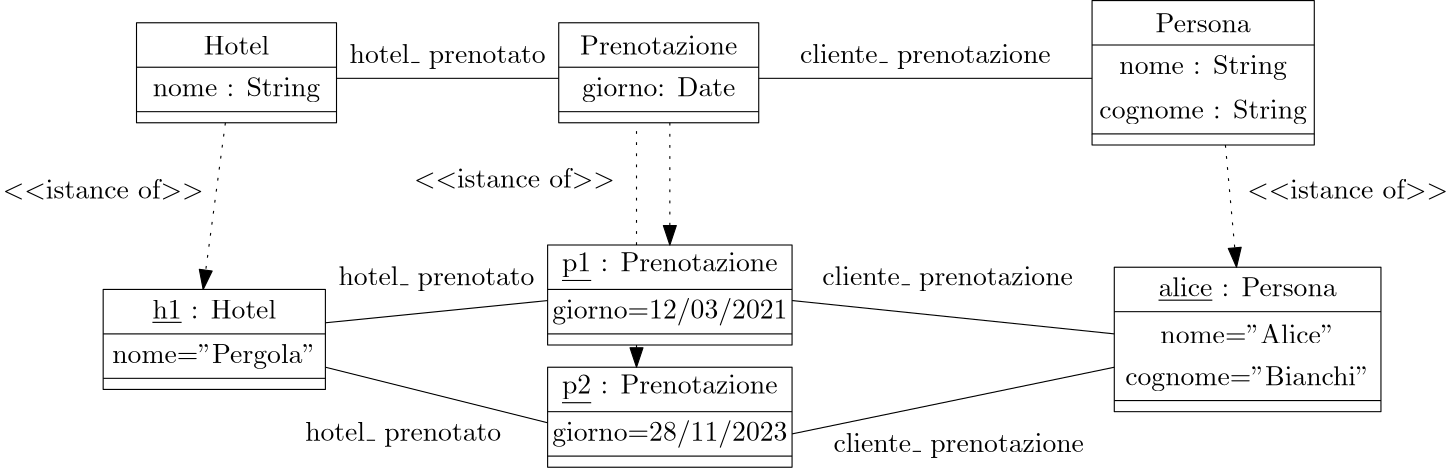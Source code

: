 <?xml version="1.0"?>
<!DOCTYPE ipe SYSTEM "ipe.dtd">
<ipe version="70218" creator="Ipe 7.2.28">
<info created="D:20240302175213" modified="D:20240302180800"/>
<ipestyle name="basic">
<symbol name="arrow/arc(spx)">
<path stroke="sym-stroke" fill="sym-stroke" pen="sym-pen">
0 0 m
-1 0.333 l
-1 -0.333 l
h
</path>
</symbol>
<symbol name="arrow/farc(spx)">
<path stroke="sym-stroke" fill="white" pen="sym-pen">
0 0 m
-1 0.333 l
-1 -0.333 l
h
</path>
</symbol>
<symbol name="arrow/ptarc(spx)">
<path stroke="sym-stroke" fill="sym-stroke" pen="sym-pen">
0 0 m
-1 0.333 l
-0.8 0 l
-1 -0.333 l
h
</path>
</symbol>
<symbol name="arrow/fptarc(spx)">
<path stroke="sym-stroke" fill="white" pen="sym-pen">
0 0 m
-1 0.333 l
-0.8 0 l
-1 -0.333 l
h
</path>
</symbol>
<symbol name="mark/circle(sx)" transformations="translations">
<path fill="sym-stroke">
0.6 0 0 0.6 0 0 e
0.4 0 0 0.4 0 0 e
</path>
</symbol>
<symbol name="mark/disk(sx)" transformations="translations">
<path fill="sym-stroke">
0.6 0 0 0.6 0 0 e
</path>
</symbol>
<symbol name="mark/fdisk(sfx)" transformations="translations">
<group>
<path fill="sym-fill">
0.5 0 0 0.5 0 0 e
</path>
<path fill="sym-stroke" fillrule="eofill">
0.6 0 0 0.6 0 0 e
0.4 0 0 0.4 0 0 e
</path>
</group>
</symbol>
<symbol name="mark/box(sx)" transformations="translations">
<path fill="sym-stroke" fillrule="eofill">
-0.6 -0.6 m
0.6 -0.6 l
0.6 0.6 l
-0.6 0.6 l
h
-0.4 -0.4 m
0.4 -0.4 l
0.4 0.4 l
-0.4 0.4 l
h
</path>
</symbol>
<symbol name="mark/square(sx)" transformations="translations">
<path fill="sym-stroke">
-0.6 -0.6 m
0.6 -0.6 l
0.6 0.6 l
-0.6 0.6 l
h
</path>
</symbol>
<symbol name="mark/fsquare(sfx)" transformations="translations">
<group>
<path fill="sym-fill">
-0.5 -0.5 m
0.5 -0.5 l
0.5 0.5 l
-0.5 0.5 l
h
</path>
<path fill="sym-stroke" fillrule="eofill">
-0.6 -0.6 m
0.6 -0.6 l
0.6 0.6 l
-0.6 0.6 l
h
-0.4 -0.4 m
0.4 -0.4 l
0.4 0.4 l
-0.4 0.4 l
h
</path>
</group>
</symbol>
<symbol name="mark/cross(sx)" transformations="translations">
<group>
<path fill="sym-stroke">
-0.43 -0.57 m
0.57 0.43 l
0.43 0.57 l
-0.57 -0.43 l
h
</path>
<path fill="sym-stroke">
-0.43 0.57 m
0.57 -0.43 l
0.43 -0.57 l
-0.57 0.43 l
h
</path>
</group>
</symbol>
<symbol name="arrow/fnormal(spx)">
<path stroke="sym-stroke" fill="white" pen="sym-pen">
0 0 m
-1 0.333 l
-1 -0.333 l
h
</path>
</symbol>
<symbol name="arrow/pointed(spx)">
<path stroke="sym-stroke" fill="sym-stroke" pen="sym-pen">
0 0 m
-1 0.333 l
-0.8 0 l
-1 -0.333 l
h
</path>
</symbol>
<symbol name="arrow/fpointed(spx)">
<path stroke="sym-stroke" fill="white" pen="sym-pen">
0 0 m
-1 0.333 l
-0.8 0 l
-1 -0.333 l
h
</path>
</symbol>
<symbol name="arrow/linear(spx)">
<path stroke="sym-stroke" pen="sym-pen">
-1 0.333 m
0 0 l
-1 -0.333 l
</path>
</symbol>
<symbol name="arrow/fdouble(spx)">
<path stroke="sym-stroke" fill="white" pen="sym-pen">
0 0 m
-1 0.333 l
-1 -0.333 l
h
-1 0 m
-2 0.333 l
-2 -0.333 l
h
</path>
</symbol>
<symbol name="arrow/double(spx)">
<path stroke="sym-stroke" fill="sym-stroke" pen="sym-pen">
0 0 m
-1 0.333 l
-1 -0.333 l
h
-1 0 m
-2 0.333 l
-2 -0.333 l
h
</path>
</symbol>
<symbol name="arrow/mid-normal(spx)">
<path stroke="sym-stroke" fill="sym-stroke" pen="sym-pen">
0.5 0 m
-0.5 0.333 l
-0.5 -0.333 l
h
</path>
</symbol>
<symbol name="arrow/mid-fnormal(spx)">
<path stroke="sym-stroke" fill="white" pen="sym-pen">
0.5 0 m
-0.5 0.333 l
-0.5 -0.333 l
h
</path>
</symbol>
<symbol name="arrow/mid-pointed(spx)">
<path stroke="sym-stroke" fill="sym-stroke" pen="sym-pen">
0.5 0 m
-0.5 0.333 l
-0.3 0 l
-0.5 -0.333 l
h
</path>
</symbol>
<symbol name="arrow/mid-fpointed(spx)">
<path stroke="sym-stroke" fill="white" pen="sym-pen">
0.5 0 m
-0.5 0.333 l
-0.3 0 l
-0.5 -0.333 l
h
</path>
</symbol>
<symbol name="arrow/mid-double(spx)">
<path stroke="sym-stroke" fill="sym-stroke" pen="sym-pen">
1 0 m
0 0.333 l
0 -0.333 l
h
0 0 m
-1 0.333 l
-1 -0.333 l
h
</path>
</symbol>
<symbol name="arrow/mid-fdouble(spx)">
<path stroke="sym-stroke" fill="white" pen="sym-pen">
1 0 m
0 0.333 l
0 -0.333 l
h
0 0 m
-1 0.333 l
-1 -0.333 l
h
</path>
</symbol>
<anglesize name="22.5 deg" value="22.5"/>
<anglesize name="30 deg" value="30"/>
<anglesize name="45 deg" value="45"/>
<anglesize name="60 deg" value="60"/>
<anglesize name="90 deg" value="90"/>
<arrowsize name="large" value="10"/>
<arrowsize name="small" value="5"/>
<arrowsize name="tiny" value="3"/>
<color name="blue" value="0 0 1"/>
<color name="brown" value="0.647 0.165 0.165"/>
<color name="darkblue" value="0 0 0.545"/>
<color name="darkcyan" value="0 0.545 0.545"/>
<color name="darkgray" value="0.663"/>
<color name="darkgreen" value="0 0.392 0"/>
<color name="darkmagenta" value="0.545 0 0.545"/>
<color name="darkorange" value="1 0.549 0"/>
<color name="darkred" value="0.545 0 0"/>
<color name="gold" value="1 0.843 0"/>
<color name="gray" value="0.745"/>
<color name="green" value="0 1 0"/>
<color name="lightblue" value="0.678 0.847 0.902"/>
<color name="lightcyan" value="0.878 1 1"/>
<color name="lightgray" value="0.827"/>
<color name="lightgreen" value="0.565 0.933 0.565"/>
<color name="lightyellow" value="1 1 0.878"/>
<color name="navy" value="0 0 0.502"/>
<color name="orange" value="1 0.647 0"/>
<color name="pink" value="1 0.753 0.796"/>
<color name="purple" value="0.627 0.125 0.941"/>
<color name="red" value="1 0 0"/>
<color name="seagreen" value="0.18 0.545 0.341"/>
<color name="turquoise" value="0.251 0.878 0.816"/>
<color name="violet" value="0.933 0.51 0.933"/>
<color name="yellow" value="1 1 0"/>
<dashstyle name="dash dot dotted" value="[4 2 1 2 1 2] 0"/>
<dashstyle name="dash dotted" value="[4 2 1 2] 0"/>
<dashstyle name="dashed" value="[4] 0"/>
<dashstyle name="dotted" value="[1 3] 0"/>
<gridsize name="10 pts (~3.5 mm)" value="10"/>
<gridsize name="14 pts (~5 mm)" value="14"/>
<gridsize name="16 pts (~6 mm)" value="16"/>
<gridsize name="20 pts (~7 mm)" value="20"/>
<gridsize name="28 pts (~10 mm)" value="28"/>
<gridsize name="32 pts (~12 mm)" value="32"/>
<gridsize name="4 pts" value="4"/>
<gridsize name="56 pts (~20 mm)" value="56"/>
<gridsize name="8 pts (~3 mm)" value="8"/>
<opacity name="10%" value="0.1"/>
<opacity name="30%" value="0.3"/>
<opacity name="50%" value="0.5"/>
<opacity name="75%" value="0.75"/>
<pen name="fat" value="1.2"/>
<pen name="heavier" value="0.8"/>
<pen name="ultrafat" value="2"/>
<symbolsize name="large" value="5"/>
<symbolsize name="small" value="2"/>
<symbolsize name="tiny" value="1.1"/>
<textsize name="Huge" value="\Huge"/>
<textsize name="LARGE" value="\LARGE"/>
<textsize name="Large" value="\Large"/>
<textsize name="footnote" value="\footnotesize"/>
<textsize name="huge" value="\huge"/>
<textsize name="large" value="\large"/>
<textsize name="script" value="\scriptsize"/>
<textsize name="small" value="\small"/>
<textsize name="tiny" value="\tiny"/>
<textstyle name="center" begin="\begin{center}" end="\end{center}"/>
<textstyle name="item" begin="\begin{itemize}\item{}" end="\end{itemize}"/>
<textstyle name="itemize" begin="\begin{itemize}" end="\end{itemize}"/>
<tiling name="falling" angle="-60" step="4" width="1"/>
<tiling name="rising" angle="30" step="4" width="1"/>
</ipestyle>
<page>
<layer name="alpha"/>
<view layers="alpha" active="alpha"/>
<text layer="alpha" matrix="1 0 0 1 -52 -24" transformations="translations" pos="192 720" stroke="black" type="label" width="23.523" height="6.918" depth="0" halign="center" valign="center">Hotel</text>
<text matrix="1 0 0 1 -52 -40" transformations="translations" pos="192 720" stroke="black" type="label" width="60.357" height="6.815" depth="1.93" halign="center" valign="center">nome : String</text>
<path matrix="1 0 0 1 -52 -24" stroke="black">
156 696 m
228 696 l
</path>
<path matrix="1 0 0 1 -52 -24" stroke="black">
156 712 m
228 712 l
</path>
<path matrix="1 0 0 1 -204 -24" stroke="black">
308 728 m
308 692 l
380 692 l
380 728 l
h
</path>
<text matrix="1 0 0 1 296 -16" transformations="translations" pos="192 720" stroke="black" type="label" width="34.26" height="6.808" depth="0" halign="center" valign="center">Persona</text>
<text matrix="1 0 0 1 296 -32" transformations="translations" pos="192 720" stroke="black" type="label" width="60.357" height="6.815" depth="1.93" halign="center" valign="center">nome : String</text>
<text matrix="1 0 0 1 296 -48" transformations="translations" pos="192 720" stroke="black" type="label" width="74.748" height="6.815" depth="1.93" halign="center" valign="center">cognome : String</text>
<path matrix="1 0 0 1 -44 80" stroke="black">
492 632 m
492 584 l
572 584 l
572 632 l
h
</path>
<path matrix="1 0 0 1 -44 80" stroke="black">
492 616 m
572 616 l
</path>
<path matrix="1 0 0 1 -44 80" stroke="black">
492 584 m
492 580 l
572 580 l
572 584 l
</path>
<text matrix="1 0 0 1 100 -24" transformations="translations" pos="192 720" stroke="black" type="label" width="56.621" height="6.808" depth="0" halign="center" valign="center">Prenotazione</text>
<text matrix="1 0 0 1 100 -40" transformations="translations" pos="192 720" stroke="black" type="label" width="55.237" height="6.815" depth="1.93" halign="center" valign="center">giorno: Date</text>
<path matrix="1 0 0 1 100 -24" stroke="black">
156 696 m
228 696 l
</path>
<path matrix="1 0 0 1 100 -24" stroke="black">
156 712 m
228 712 l
</path>
<path matrix="1 0 0 1 -52 -24" stroke="black">
308 728 m
308 692 l
380 692 l
380 728 l
h
</path>
<text matrix="1 0 0 1 -60 -120" transformations="translations" pos="192 720" stroke="black" type="label" width="44.555" height="6.921" depth="1.99" halign="center" valign="center">\underline{h1} : Hotel</text>
<text matrix="1 0 0 1 -60 -136" transformations="translations" pos="192 720" stroke="black" type="label" width="73.502" height="6.926" depth="1.93" halign="center" valign="center">nome=&quot;Pergola&quot;</text>
<path matrix="1 0 0 1 -80 12" stroke="0">
172 596 m
172 560 l
252 560 l
252 596 l
h
</path>
<path matrix="1 0 0 1 -80 12" stroke="0">
172 580 m
252 580 l
</path>
<path matrix="1 0 0 1 -80 12" stroke="0">
172 564 m
252 564 l
</path>
<text matrix="1 0 0 1 312 -112" transformations="translations" pos="192 720" stroke="black" type="label" width="64.148" height="6.921" depth="1.99" halign="center" valign="center">\underline{alice} : Persona</text>
<text matrix="1 0 0 1 312 -128" transformations="translations" pos="192 720" stroke="black" type="label" width="62.82" height="6.918" depth="0" halign="center" valign="center">nome=&quot;Alice&quot;</text>
<text matrix="1 0 0 1 312 -144" transformations="translations" pos="192 720" stroke="black" type="label" width="88.142" height="6.926" depth="1.93" halign="center" valign="center">cognome=&quot;Bianchi&quot;</text>
<path matrix="1 0 0 1 132 12" stroke="0">
324 604 m
324 552 l
420 552 l
420 604 l
h
</path>
<path matrix="1 0 0 1 132 12" stroke="0">
324 588 m
420 588 l
</path>
<path matrix="1 0 0 1 132 12" stroke="0">
324 556 m
420 556 l
</path>
<text matrix="1 0 0 1 104 -104" transformations="translations" pos="192 720" stroke="black" type="label" width="77.653" height="6.807" depth="3.93" halign="center" valign="center">\underline{p1} : Prenotazione</text>
<text matrix="1 0 0 1 104 -120" transformations="translations" pos="192 720" stroke="black" type="label" width="84.71" height="7.473" depth="2.49" halign="center" valign="center">giorno=12/03/2021</text>
<path matrix="1 0 0 1 -4 0" stroke="0">
256 624 m
256 588 l
344 588 l
344 624 l
h
</path>
<path matrix="1 0 0 1 -4 0" stroke="0">
256 592 m
344 592 l
</path>
<path matrix="1 0 0 1 -4 0" stroke="0">
256 608 m
344 608 l
</path>
<text matrix="1 0 0 1 104 -148" transformations="translations" pos="192 720" stroke="black" type="label" width="77.653" height="6.807" depth="3.93" halign="center" valign="center">\underline{p2} : Prenotazione</text>
<text matrix="1 0 0 1 104 -164" transformations="translations" pos="192 720" stroke="black" type="label" width="84.71" height="7.473" depth="2.49" halign="center" valign="center">giorno=28/11/2023</text>
<path matrix="1 0 0 1 -4 -44" stroke="0">
256 624 m
256 588 l
344 588 l
344 624 l
h
</path>
<path matrix="1 0 0 1 -4 -44" stroke="0">
256 592 m
344 592 l
</path>
<path matrix="1 0 0 1 -4 -44" stroke="0">
256 608 m
344 608 l
</path>
<text matrix="1 0 0 1 24 -28" transformations="translations" pos="192 720" stroke="black" type="label" width="70.585" height="6.926" depth="1.93" halign="center" valign="center">hotel\_ prenotato</text>
<text matrix="1 0 0 1 196 -28" transformations="translations" pos="192 720" stroke="black" type="label" width="90.234" height="6.926" depth="1.93" halign="center" valign="center">cliente\_ prenotazione</text>
<path stroke="0">
256 684 m
176 684 l
</path>
<path stroke="0">
328 684 m
448 684 l
</path>
<path stroke="0">
172 596 m
252 604 l
</path>
<path stroke="0">
172 580 m
252 560 l
</path>
<path stroke="0">
340 604 m
456 592 l
</path>
<path stroke="0">
456 580 m
340 556 l
</path>
<text matrix="1 0 0 1 20 -108" transformations="translations" pos="192 720" stroke="black" type="label" width="70.585" height="6.926" depth="1.93" halign="center" valign="center">hotel\_ prenotato</text>
<text matrix="1 0 0 1 8 -164" transformations="translations" pos="192 720" stroke="black" type="label" width="70.585" height="6.926" depth="1.93" halign="center" valign="center">hotel\_ prenotato</text>
<text matrix="1 0 0 1 204 -108" transformations="translations" pos="192 720" stroke="black" type="label" width="90.234" height="6.926" depth="1.93" halign="center" valign="center">cliente\_ prenotazione</text>
<text matrix="1 0 0 1 208 -168" transformations="translations" pos="192 720" stroke="black" type="label" width="90.234" height="6.926" depth="1.93" halign="center" valign="center">cliente\_ prenotazione</text>
<path stroke="0" dash="dotted" arrow="normal/normal">
136 668 m
128 608 l
</path>
<path stroke="0" dash="dotted" arrow="normal/normal">
296 668 m
296 624 l
</path>
<path stroke="0" dash="dotted" arrow="normal/normal">
496 660 m
500 616 l
</path>
<path stroke="0" dash="dotted" arrow="normal/normal">
284 588 m
284 580 l
</path>
<path stroke="0" dash="dotted">
284 624 m
284 668 l
</path>
<text matrix="1 0 0 1 -100 -76" transformations="translations" pos="192 720" stroke="black" type="label" halign="center" valign="center">\(&lt;&lt;\)istance of\(&gt;&gt;\)</text>
<text matrix="1 0 0 1 48 -72" transformations="translations" pos="192 720" stroke="black" type="label" halign="center" valign="center">\(&lt;&lt;\)istance of\(&gt;&gt;\)</text>
<text matrix="1 0 0 1 348 -76" transformations="translations" pos="192 720" stroke="black" type="label" halign="center" valign="center">\(&lt;&lt;\)istance of\(&gt;&gt;\)</text>
</page>
</ipe>
